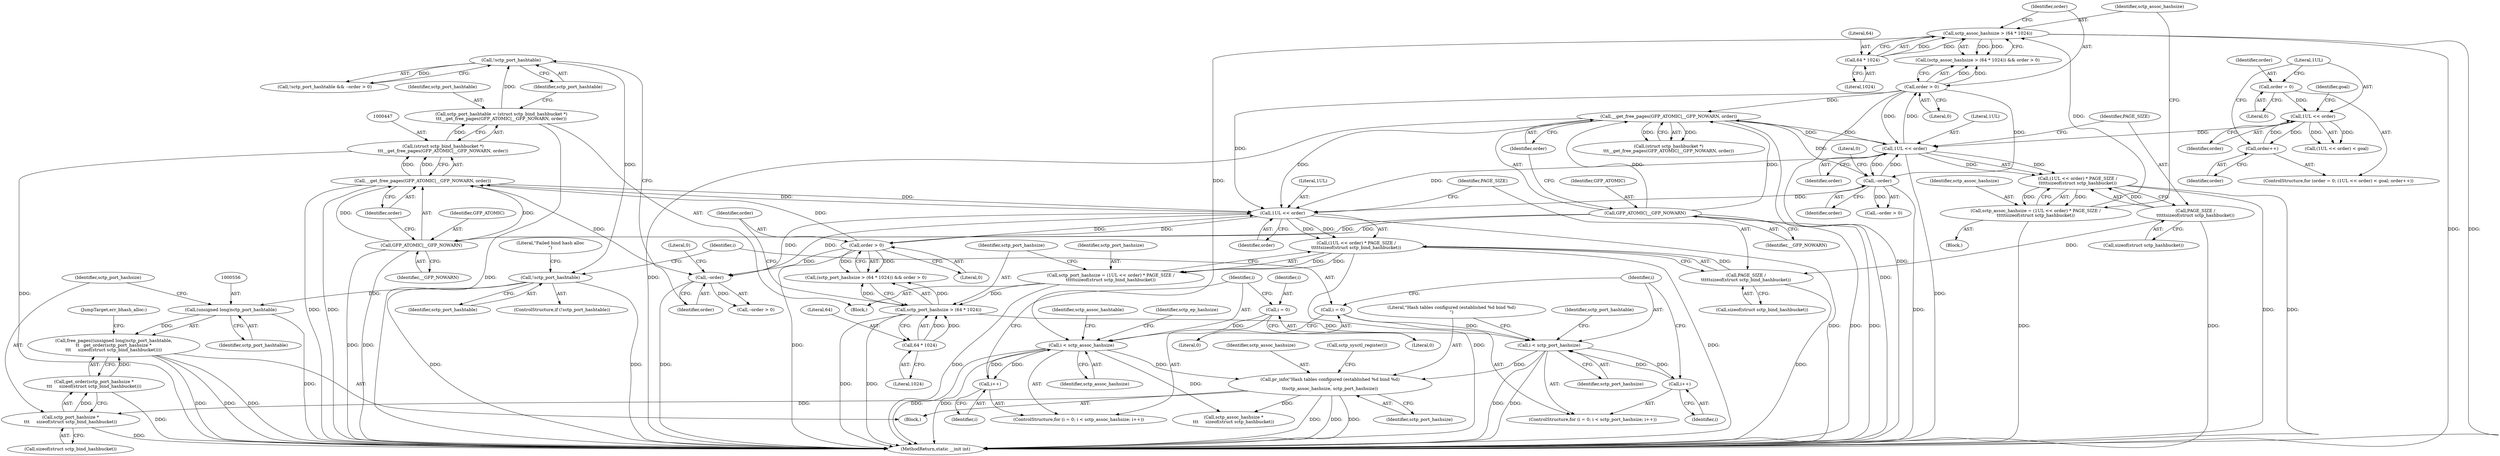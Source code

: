 digraph "0_linux_8e2d61e0aed2b7c4ecb35844fe07e0b2b762dee4_0@API" {
"1000554" [label="(Call,free_pages((unsigned long)sctp_port_hashtable,\n\t\t   get_order(sctp_port_hashsize *\n\t\t\t     sizeof(struct sctp_bind_hashbucket))))"];
"1000555" [label="(Call,(unsigned long)sctp_port_hashtable)"];
"1000461" [label="(Call,!sctp_port_hashtable)"];
"1000454" [label="(Call,!sctp_port_hashtable)"];
"1000444" [label="(Call,sctp_port_hashtable = (struct sctp_bind_hashbucket *)\n\t\t\t__get_free_pages(GFP_ATOMIC|__GFP_NOWARN, order))"];
"1000446" [label="(Call,(struct sctp_bind_hashbucket *)\n\t\t\t__get_free_pages(GFP_ATOMIC|__GFP_NOWARN, order))"];
"1000448" [label="(Call,__get_free_pages(GFP_ATOMIC|__GFP_NOWARN, order))"];
"1000449" [label="(Call,GFP_ATOMIC|__GFP_NOWARN)"];
"1000329" [label="(Call,GFP_ATOMIC|__GFP_NOWARN)"];
"1000426" [label="(Call,1UL << order)"];
"1000328" [label="(Call,__get_free_pages(GFP_ATOMIC|__GFP_NOWARN, order))"];
"1000320" [label="(Call,order > 0)"];
"1000306" [label="(Call,1UL << order)"];
"1000337" [label="(Call,--order)"];
"1000295" [label="(Call,1UL << order)"];
"1000291" [label="(Call,order = 0)"];
"1000299" [label="(Call,order++)"];
"1000457" [label="(Call,--order)"];
"1000440" [label="(Call,order > 0)"];
"1000558" [label="(Call,get_order(sctp_port_hashsize *\n\t\t\t     sizeof(struct sctp_bind_hashbucket)))"];
"1000559" [label="(Call,sctp_port_hashsize *\n\t\t\t     sizeof(struct sctp_bind_hashbucket))"];
"1000495" [label="(Call,pr_info(\"Hash tables configured (established %d bind %d)\n\",\n\t\tsctp_assoc_hashsize, sctp_port_hashsize))"];
"1000355" [label="(Call,i < sctp_assoc_hashsize)"];
"1000352" [label="(Call,i = 0)"];
"1000358" [label="(Call,i++)"];
"1000315" [label="(Call,sctp_assoc_hashsize > (64 * 1024))"];
"1000303" [label="(Call,sctp_assoc_hashsize = (1UL << order) * PAGE_SIZE /\n\t\t\t\t\tsizeof(struct sctp_hashbucket))"];
"1000305" [label="(Call,(1UL << order) * PAGE_SIZE /\n\t\t\t\t\tsizeof(struct sctp_hashbucket))"];
"1000309" [label="(Call,PAGE_SIZE /\n\t\t\t\t\tsizeof(struct sctp_hashbucket))"];
"1000317" [label="(Call,64 * 1024)"];
"1000475" [label="(Call,i < sctp_port_hashsize)"];
"1000478" [label="(Call,i++)"];
"1000472" [label="(Call,i = 0)"];
"1000435" [label="(Call,sctp_port_hashsize > (64 * 1024))"];
"1000423" [label="(Call,sctp_port_hashsize = (1UL << order) * PAGE_SIZE /\n\t\t\t\t\tsizeof(struct sctp_bind_hashbucket))"];
"1000425" [label="(Call,(1UL << order) * PAGE_SIZE /\n\t\t\t\t\tsizeof(struct sctp_bind_hashbucket))"];
"1000429" [label="(Call,PAGE_SIZE /\n\t\t\t\t\tsizeof(struct sctp_bind_hashbucket))"];
"1000437" [label="(Call,64 * 1024)"];
"1000572" [label="(Call,sctp_assoc_hashsize *\n\t\t\t     sizeof(struct sctp_hashbucket))"];
"1000292" [label="(Identifier,order)"];
"1000326" [label="(Call,(struct sctp_hashbucket *)\n\t\t\t__get_free_pages(GFP_ATOMIC|__GFP_NOWARN, order))"];
"1000445" [label="(Identifier,sctp_port_hashtable)"];
"1000315" [label="(Call,sctp_assoc_hashsize > (64 * 1024))"];
"1000462" [label="(Identifier,sctp_port_hashtable)"];
"1000311" [label="(Call,sizeof(struct sctp_hashbucket))"];
"1000314" [label="(Call,(sctp_assoc_hashsize > (64 * 1024)) && order > 0)"];
"1000422" [label="(Block,)"];
"1000498" [label="(Identifier,sctp_port_hashsize)"];
"1000290" [label="(ControlStructure,for (order = 0; (1UL << order) < goal; order++))"];
"1000479" [label="(Identifier,i)"];
"1000460" [label="(ControlStructure,if (!sctp_port_hashtable))"];
"1000441" [label="(Identifier,order)"];
"1000461" [label="(Call,!sctp_port_hashtable)"];
"1000304" [label="(Identifier,sctp_assoc_hashsize)"];
"1000587" [label="(MethodReturn,static __init int)"];
"1000454" [label="(Call,!sctp_port_hashtable)"];
"1000426" [label="(Call,1UL << order)"];
"1000306" [label="(Call,1UL << order)"];
"1000356" [label="(Identifier,i)"];
"1000431" [label="(Call,sizeof(struct sctp_bind_hashbucket))"];
"1000328" [label="(Call,__get_free_pages(GFP_ATOMIC|__GFP_NOWARN, order))"];
"1000352" [label="(Call,i = 0)"];
"1000456" [label="(Call,--order > 0)"];
"1000321" [label="(Identifier,order)"];
"1000319" [label="(Literal,1024)"];
"1000495" [label="(Call,pr_info(\"Hash tables configured (established %d bind %d)\n\",\n\t\tsctp_assoc_hashsize, sctp_port_hashsize))"];
"1000473" [label="(Identifier,i)"];
"1000446" [label="(Call,(struct sctp_bind_hashbucket *)\n\t\t\t__get_free_pages(GFP_ATOMIC|__GFP_NOWARN, order))"];
"1000297" [label="(Identifier,order)"];
"1000331" [label="(Identifier,__GFP_NOWARN)"];
"1000291" [label="(Call,order = 0)"];
"1000496" [label="(Literal,\"Hash tables configured (established %d bind %d)\n\")"];
"1000458" [label="(Identifier,order)"];
"1000453" [label="(Call,!sctp_port_hashtable && --order > 0)"];
"1000457" [label="(Call,--order)"];
"1000309" [label="(Call,PAGE_SIZE /\n\t\t\t\t\tsizeof(struct sctp_hashbucket))"];
"1000308" [label="(Identifier,order)"];
"1000477" [label="(Identifier,sctp_port_hashsize)"];
"1000452" [label="(Identifier,order)"];
"1000557" [label="(Identifier,sctp_port_hashtable)"];
"1000423" [label="(Call,sctp_port_hashsize = (1UL << order) * PAGE_SIZE /\n\t\t\t\t\tsizeof(struct sctp_bind_hashbucket))"];
"1000451" [label="(Identifier,__GFP_NOWARN)"];
"1000428" [label="(Identifier,order)"];
"1000365" [label="(Identifier,sctp_assoc_hashtable)"];
"1000438" [label="(Literal,64)"];
"1000558" [label="(Call,get_order(sctp_port_hashsize *\n\t\t\t     sizeof(struct sctp_bind_hashbucket)))"];
"1000310" [label="(Identifier,PAGE_SIZE)"];
"1000351" [label="(ControlStructure,for (i = 0; i < sctp_assoc_hashsize; i++))"];
"1000425" [label="(Call,(1UL << order) * PAGE_SIZE /\n\t\t\t\t\tsizeof(struct sctp_bind_hashbucket))"];
"1000318" [label="(Literal,64)"];
"1000296" [label="(Literal,1UL)"];
"1000444" [label="(Call,sctp_port_hashtable = (struct sctp_bind_hashbucket *)\n\t\t\t__get_free_pages(GFP_ATOMIC|__GFP_NOWARN, order))"];
"1000436" [label="(Identifier,sctp_port_hashsize)"];
"1000497" [label="(Identifier,sctp_assoc_hashsize)"];
"1000437" [label="(Call,64 * 1024)"];
"1000330" [label="(Identifier,GFP_ATOMIC)"];
"1000427" [label="(Literal,1UL)"];
"1000475" [label="(Call,i < sctp_port_hashsize)"];
"1000294" [label="(Call,(1UL << order) < goal)"];
"1000448" [label="(Call,__get_free_pages(GFP_ATOMIC|__GFP_NOWARN, order))"];
"1000303" [label="(Call,sctp_assoc_hashsize = (1UL << order) * PAGE_SIZE /\n\t\t\t\t\tsizeof(struct sctp_hashbucket))"];
"1000485" [label="(Identifier,sctp_port_hashtable)"];
"1000305" [label="(Call,(1UL << order) * PAGE_SIZE /\n\t\t\t\t\tsizeof(struct sctp_hashbucket))"];
"1000359" [label="(Identifier,i)"];
"1000474" [label="(Literal,0)"];
"1000337" [label="(Call,--order)"];
"1000465" [label="(Literal,\"Failed bind hash alloc\n\")"];
"1000449" [label="(Call,GFP_ATOMIC|__GFP_NOWARN)"];
"1000354" [label="(Literal,0)"];
"1000320" [label="(Call,order > 0)"];
"1000299" [label="(Call,order++)"];
"1000376" [label="(Identifier,sctp_ep_hashsize)"];
"1000300" [label="(Identifier,order)"];
"1000554" [label="(Call,free_pages((unsigned long)sctp_port_hashtable,\n\t\t   get_order(sctp_port_hashsize *\n\t\t\t     sizeof(struct sctp_bind_hashbucket))))"];
"1000560" [label="(Identifier,sctp_port_hashsize)"];
"1000476" [label="(Identifier,i)"];
"1000563" [label="(JumpTarget,err_bhash_alloc:)"];
"1000329" [label="(Call,GFP_ATOMIC|__GFP_NOWARN)"];
"1000338" [label="(Identifier,order)"];
"1000358" [label="(Call,i++)"];
"1000317" [label="(Call,64 * 1024)"];
"1000336" [label="(Call,--order > 0)"];
"1000439" [label="(Literal,1024)"];
"1000307" [label="(Literal,1UL)"];
"1000559" [label="(Call,sctp_port_hashsize *\n\t\t\t     sizeof(struct sctp_bind_hashbucket))"];
"1000355" [label="(Call,i < sctp_assoc_hashsize)"];
"1000316" [label="(Identifier,sctp_assoc_hashsize)"];
"1000424" [label="(Identifier,sctp_port_hashsize)"];
"1000478" [label="(Call,i++)"];
"1000332" [label="(Identifier,order)"];
"1000295" [label="(Call,1UL << order)"];
"1000499" [label="(Call,sctp_sysctl_register())"];
"1000471" [label="(ControlStructure,for (i = 0; i < sctp_port_hashsize; i++))"];
"1000353" [label="(Identifier,i)"];
"1000298" [label="(Identifier,goal)"];
"1000561" [label="(Call,sizeof(struct sctp_bind_hashbucket))"];
"1000472" [label="(Call,i = 0)"];
"1000112" [label="(Block,)"];
"1000293" [label="(Literal,0)"];
"1000429" [label="(Call,PAGE_SIZE /\n\t\t\t\t\tsizeof(struct sctp_bind_hashbucket))"];
"1000322" [label="(Literal,0)"];
"1000434" [label="(Call,(sctp_port_hashsize > (64 * 1024)) && order > 0)"];
"1000450" [label="(Identifier,GFP_ATOMIC)"];
"1000430" [label="(Identifier,PAGE_SIZE)"];
"1000440" [label="(Call,order > 0)"];
"1000455" [label="(Identifier,sctp_port_hashtable)"];
"1000357" [label="(Identifier,sctp_assoc_hashsize)"];
"1000339" [label="(Literal,0)"];
"1000459" [label="(Literal,0)"];
"1000442" [label="(Literal,0)"];
"1000435" [label="(Call,sctp_port_hashsize > (64 * 1024))"];
"1000302" [label="(Block,)"];
"1000555" [label="(Call,(unsigned long)sctp_port_hashtable)"];
"1000554" -> "1000112"  [label="AST: "];
"1000554" -> "1000558"  [label="CFG: "];
"1000555" -> "1000554"  [label="AST: "];
"1000558" -> "1000554"  [label="AST: "];
"1000563" -> "1000554"  [label="CFG: "];
"1000554" -> "1000587"  [label="DDG: "];
"1000554" -> "1000587"  [label="DDG: "];
"1000554" -> "1000587"  [label="DDG: "];
"1000555" -> "1000554"  [label="DDG: "];
"1000558" -> "1000554"  [label="DDG: "];
"1000555" -> "1000557"  [label="CFG: "];
"1000556" -> "1000555"  [label="AST: "];
"1000557" -> "1000555"  [label="AST: "];
"1000560" -> "1000555"  [label="CFG: "];
"1000555" -> "1000587"  [label="DDG: "];
"1000461" -> "1000555"  [label="DDG: "];
"1000461" -> "1000460"  [label="AST: "];
"1000461" -> "1000462"  [label="CFG: "];
"1000462" -> "1000461"  [label="AST: "];
"1000465" -> "1000461"  [label="CFG: "];
"1000473" -> "1000461"  [label="CFG: "];
"1000461" -> "1000587"  [label="DDG: "];
"1000461" -> "1000587"  [label="DDG: "];
"1000454" -> "1000461"  [label="DDG: "];
"1000454" -> "1000453"  [label="AST: "];
"1000454" -> "1000455"  [label="CFG: "];
"1000455" -> "1000454"  [label="AST: "];
"1000458" -> "1000454"  [label="CFG: "];
"1000453" -> "1000454"  [label="CFG: "];
"1000454" -> "1000453"  [label="DDG: "];
"1000444" -> "1000454"  [label="DDG: "];
"1000444" -> "1000422"  [label="AST: "];
"1000444" -> "1000446"  [label="CFG: "];
"1000445" -> "1000444"  [label="AST: "];
"1000446" -> "1000444"  [label="AST: "];
"1000455" -> "1000444"  [label="CFG: "];
"1000444" -> "1000587"  [label="DDG: "];
"1000446" -> "1000444"  [label="DDG: "];
"1000446" -> "1000448"  [label="CFG: "];
"1000447" -> "1000446"  [label="AST: "];
"1000448" -> "1000446"  [label="AST: "];
"1000446" -> "1000587"  [label="DDG: "];
"1000448" -> "1000446"  [label="DDG: "];
"1000448" -> "1000446"  [label="DDG: "];
"1000448" -> "1000452"  [label="CFG: "];
"1000449" -> "1000448"  [label="AST: "];
"1000452" -> "1000448"  [label="AST: "];
"1000448" -> "1000587"  [label="DDG: "];
"1000448" -> "1000587"  [label="DDG: "];
"1000448" -> "1000426"  [label="DDG: "];
"1000449" -> "1000448"  [label="DDG: "];
"1000449" -> "1000448"  [label="DDG: "];
"1000426" -> "1000448"  [label="DDG: "];
"1000440" -> "1000448"  [label="DDG: "];
"1000448" -> "1000457"  [label="DDG: "];
"1000449" -> "1000451"  [label="CFG: "];
"1000450" -> "1000449"  [label="AST: "];
"1000451" -> "1000449"  [label="AST: "];
"1000452" -> "1000449"  [label="CFG: "];
"1000449" -> "1000587"  [label="DDG: "];
"1000449" -> "1000587"  [label="DDG: "];
"1000329" -> "1000449"  [label="DDG: "];
"1000329" -> "1000449"  [label="DDG: "];
"1000329" -> "1000328"  [label="AST: "];
"1000329" -> "1000331"  [label="CFG: "];
"1000330" -> "1000329"  [label="AST: "];
"1000331" -> "1000329"  [label="AST: "];
"1000332" -> "1000329"  [label="CFG: "];
"1000329" -> "1000587"  [label="DDG: "];
"1000329" -> "1000587"  [label="DDG: "];
"1000329" -> "1000328"  [label="DDG: "];
"1000329" -> "1000328"  [label="DDG: "];
"1000426" -> "1000425"  [label="AST: "];
"1000426" -> "1000428"  [label="CFG: "];
"1000427" -> "1000426"  [label="AST: "];
"1000428" -> "1000426"  [label="AST: "];
"1000430" -> "1000426"  [label="CFG: "];
"1000426" -> "1000587"  [label="DDG: "];
"1000426" -> "1000425"  [label="DDG: "];
"1000426" -> "1000425"  [label="DDG: "];
"1000328" -> "1000426"  [label="DDG: "];
"1000457" -> "1000426"  [label="DDG: "];
"1000440" -> "1000426"  [label="DDG: "];
"1000320" -> "1000426"  [label="DDG: "];
"1000306" -> "1000426"  [label="DDG: "];
"1000337" -> "1000426"  [label="DDG: "];
"1000426" -> "1000440"  [label="DDG: "];
"1000426" -> "1000457"  [label="DDG: "];
"1000328" -> "1000326"  [label="AST: "];
"1000328" -> "1000332"  [label="CFG: "];
"1000332" -> "1000328"  [label="AST: "];
"1000326" -> "1000328"  [label="CFG: "];
"1000328" -> "1000587"  [label="DDG: "];
"1000328" -> "1000587"  [label="DDG: "];
"1000328" -> "1000306"  [label="DDG: "];
"1000328" -> "1000326"  [label="DDG: "];
"1000328" -> "1000326"  [label="DDG: "];
"1000320" -> "1000328"  [label="DDG: "];
"1000306" -> "1000328"  [label="DDG: "];
"1000328" -> "1000337"  [label="DDG: "];
"1000320" -> "1000314"  [label="AST: "];
"1000320" -> "1000322"  [label="CFG: "];
"1000321" -> "1000320"  [label="AST: "];
"1000322" -> "1000320"  [label="AST: "];
"1000314" -> "1000320"  [label="CFG: "];
"1000320" -> "1000587"  [label="DDG: "];
"1000320" -> "1000306"  [label="DDG: "];
"1000320" -> "1000314"  [label="DDG: "];
"1000320" -> "1000314"  [label="DDG: "];
"1000306" -> "1000320"  [label="DDG: "];
"1000320" -> "1000337"  [label="DDG: "];
"1000306" -> "1000305"  [label="AST: "];
"1000306" -> "1000308"  [label="CFG: "];
"1000307" -> "1000306"  [label="AST: "];
"1000308" -> "1000306"  [label="AST: "];
"1000310" -> "1000306"  [label="CFG: "];
"1000306" -> "1000587"  [label="DDG: "];
"1000306" -> "1000305"  [label="DDG: "];
"1000306" -> "1000305"  [label="DDG: "];
"1000337" -> "1000306"  [label="DDG: "];
"1000295" -> "1000306"  [label="DDG: "];
"1000306" -> "1000337"  [label="DDG: "];
"1000337" -> "1000336"  [label="AST: "];
"1000337" -> "1000338"  [label="CFG: "];
"1000338" -> "1000337"  [label="AST: "];
"1000339" -> "1000337"  [label="CFG: "];
"1000337" -> "1000587"  [label="DDG: "];
"1000337" -> "1000336"  [label="DDG: "];
"1000295" -> "1000294"  [label="AST: "];
"1000295" -> "1000297"  [label="CFG: "];
"1000296" -> "1000295"  [label="AST: "];
"1000297" -> "1000295"  [label="AST: "];
"1000298" -> "1000295"  [label="CFG: "];
"1000295" -> "1000294"  [label="DDG: "];
"1000295" -> "1000294"  [label="DDG: "];
"1000291" -> "1000295"  [label="DDG: "];
"1000299" -> "1000295"  [label="DDG: "];
"1000295" -> "1000299"  [label="DDG: "];
"1000291" -> "1000290"  [label="AST: "];
"1000291" -> "1000293"  [label="CFG: "];
"1000292" -> "1000291"  [label="AST: "];
"1000293" -> "1000291"  [label="AST: "];
"1000296" -> "1000291"  [label="CFG: "];
"1000299" -> "1000290"  [label="AST: "];
"1000299" -> "1000300"  [label="CFG: "];
"1000300" -> "1000299"  [label="AST: "];
"1000296" -> "1000299"  [label="CFG: "];
"1000457" -> "1000456"  [label="AST: "];
"1000457" -> "1000458"  [label="CFG: "];
"1000458" -> "1000457"  [label="AST: "];
"1000459" -> "1000457"  [label="CFG: "];
"1000457" -> "1000587"  [label="DDG: "];
"1000457" -> "1000456"  [label="DDG: "];
"1000440" -> "1000457"  [label="DDG: "];
"1000440" -> "1000434"  [label="AST: "];
"1000440" -> "1000442"  [label="CFG: "];
"1000441" -> "1000440"  [label="AST: "];
"1000442" -> "1000440"  [label="AST: "];
"1000434" -> "1000440"  [label="CFG: "];
"1000440" -> "1000587"  [label="DDG: "];
"1000440" -> "1000434"  [label="DDG: "];
"1000440" -> "1000434"  [label="DDG: "];
"1000558" -> "1000559"  [label="CFG: "];
"1000559" -> "1000558"  [label="AST: "];
"1000558" -> "1000587"  [label="DDG: "];
"1000559" -> "1000558"  [label="DDG: "];
"1000559" -> "1000561"  [label="CFG: "];
"1000560" -> "1000559"  [label="AST: "];
"1000561" -> "1000559"  [label="AST: "];
"1000559" -> "1000587"  [label="DDG: "];
"1000495" -> "1000559"  [label="DDG: "];
"1000495" -> "1000112"  [label="AST: "];
"1000495" -> "1000498"  [label="CFG: "];
"1000496" -> "1000495"  [label="AST: "];
"1000497" -> "1000495"  [label="AST: "];
"1000498" -> "1000495"  [label="AST: "];
"1000499" -> "1000495"  [label="CFG: "];
"1000495" -> "1000587"  [label="DDG: "];
"1000495" -> "1000587"  [label="DDG: "];
"1000495" -> "1000587"  [label="DDG: "];
"1000355" -> "1000495"  [label="DDG: "];
"1000475" -> "1000495"  [label="DDG: "];
"1000495" -> "1000572"  [label="DDG: "];
"1000355" -> "1000351"  [label="AST: "];
"1000355" -> "1000357"  [label="CFG: "];
"1000356" -> "1000355"  [label="AST: "];
"1000357" -> "1000355"  [label="AST: "];
"1000365" -> "1000355"  [label="CFG: "];
"1000376" -> "1000355"  [label="CFG: "];
"1000355" -> "1000587"  [label="DDG: "];
"1000355" -> "1000587"  [label="DDG: "];
"1000352" -> "1000355"  [label="DDG: "];
"1000358" -> "1000355"  [label="DDG: "];
"1000315" -> "1000355"  [label="DDG: "];
"1000355" -> "1000358"  [label="DDG: "];
"1000355" -> "1000572"  [label="DDG: "];
"1000352" -> "1000351"  [label="AST: "];
"1000352" -> "1000354"  [label="CFG: "];
"1000353" -> "1000352"  [label="AST: "];
"1000354" -> "1000352"  [label="AST: "];
"1000356" -> "1000352"  [label="CFG: "];
"1000358" -> "1000351"  [label="AST: "];
"1000358" -> "1000359"  [label="CFG: "];
"1000359" -> "1000358"  [label="AST: "];
"1000356" -> "1000358"  [label="CFG: "];
"1000315" -> "1000314"  [label="AST: "];
"1000315" -> "1000317"  [label="CFG: "];
"1000316" -> "1000315"  [label="AST: "];
"1000317" -> "1000315"  [label="AST: "];
"1000321" -> "1000315"  [label="CFG: "];
"1000314" -> "1000315"  [label="CFG: "];
"1000315" -> "1000587"  [label="DDG: "];
"1000315" -> "1000587"  [label="DDG: "];
"1000315" -> "1000314"  [label="DDG: "];
"1000315" -> "1000314"  [label="DDG: "];
"1000303" -> "1000315"  [label="DDG: "];
"1000317" -> "1000315"  [label="DDG: "];
"1000317" -> "1000315"  [label="DDG: "];
"1000303" -> "1000302"  [label="AST: "];
"1000303" -> "1000305"  [label="CFG: "];
"1000304" -> "1000303"  [label="AST: "];
"1000305" -> "1000303"  [label="AST: "];
"1000316" -> "1000303"  [label="CFG: "];
"1000303" -> "1000587"  [label="DDG: "];
"1000305" -> "1000303"  [label="DDG: "];
"1000305" -> "1000303"  [label="DDG: "];
"1000305" -> "1000309"  [label="CFG: "];
"1000309" -> "1000305"  [label="AST: "];
"1000305" -> "1000587"  [label="DDG: "];
"1000305" -> "1000587"  [label="DDG: "];
"1000309" -> "1000305"  [label="DDG: "];
"1000309" -> "1000311"  [label="CFG: "];
"1000310" -> "1000309"  [label="AST: "];
"1000311" -> "1000309"  [label="AST: "];
"1000309" -> "1000587"  [label="DDG: "];
"1000309" -> "1000429"  [label="DDG: "];
"1000317" -> "1000319"  [label="CFG: "];
"1000318" -> "1000317"  [label="AST: "];
"1000319" -> "1000317"  [label="AST: "];
"1000475" -> "1000471"  [label="AST: "];
"1000475" -> "1000477"  [label="CFG: "];
"1000476" -> "1000475"  [label="AST: "];
"1000477" -> "1000475"  [label="AST: "];
"1000485" -> "1000475"  [label="CFG: "];
"1000496" -> "1000475"  [label="CFG: "];
"1000475" -> "1000587"  [label="DDG: "];
"1000475" -> "1000587"  [label="DDG: "];
"1000478" -> "1000475"  [label="DDG: "];
"1000472" -> "1000475"  [label="DDG: "];
"1000435" -> "1000475"  [label="DDG: "];
"1000475" -> "1000478"  [label="DDG: "];
"1000478" -> "1000471"  [label="AST: "];
"1000478" -> "1000479"  [label="CFG: "];
"1000479" -> "1000478"  [label="AST: "];
"1000476" -> "1000478"  [label="CFG: "];
"1000472" -> "1000471"  [label="AST: "];
"1000472" -> "1000474"  [label="CFG: "];
"1000473" -> "1000472"  [label="AST: "];
"1000474" -> "1000472"  [label="AST: "];
"1000476" -> "1000472"  [label="CFG: "];
"1000435" -> "1000434"  [label="AST: "];
"1000435" -> "1000437"  [label="CFG: "];
"1000436" -> "1000435"  [label="AST: "];
"1000437" -> "1000435"  [label="AST: "];
"1000441" -> "1000435"  [label="CFG: "];
"1000434" -> "1000435"  [label="CFG: "];
"1000435" -> "1000587"  [label="DDG: "];
"1000435" -> "1000587"  [label="DDG: "];
"1000435" -> "1000434"  [label="DDG: "];
"1000435" -> "1000434"  [label="DDG: "];
"1000423" -> "1000435"  [label="DDG: "];
"1000437" -> "1000435"  [label="DDG: "];
"1000437" -> "1000435"  [label="DDG: "];
"1000423" -> "1000422"  [label="AST: "];
"1000423" -> "1000425"  [label="CFG: "];
"1000424" -> "1000423"  [label="AST: "];
"1000425" -> "1000423"  [label="AST: "];
"1000436" -> "1000423"  [label="CFG: "];
"1000423" -> "1000587"  [label="DDG: "];
"1000425" -> "1000423"  [label="DDG: "];
"1000425" -> "1000423"  [label="DDG: "];
"1000425" -> "1000429"  [label="CFG: "];
"1000429" -> "1000425"  [label="AST: "];
"1000425" -> "1000587"  [label="DDG: "];
"1000425" -> "1000587"  [label="DDG: "];
"1000429" -> "1000425"  [label="DDG: "];
"1000429" -> "1000431"  [label="CFG: "];
"1000430" -> "1000429"  [label="AST: "];
"1000431" -> "1000429"  [label="AST: "];
"1000429" -> "1000587"  [label="DDG: "];
"1000437" -> "1000439"  [label="CFG: "];
"1000438" -> "1000437"  [label="AST: "];
"1000439" -> "1000437"  [label="AST: "];
}
